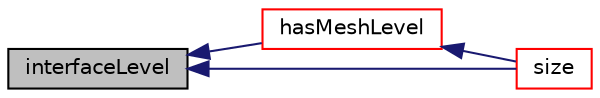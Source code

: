 digraph "interfaceLevel"
{
  bgcolor="transparent";
  edge [fontname="Helvetica",fontsize="10",labelfontname="Helvetica",labelfontsize="10"];
  node [fontname="Helvetica",fontsize="10",shape=record];
  rankdir="LR";
  Node1 [label="interfaceLevel",height=0.2,width=0.4,color="black", fillcolor="grey75", style="filled", fontcolor="black"];
  Node1 -> Node2 [dir="back",color="midnightblue",fontsize="10",style="solid",fontname="Helvetica"];
  Node2 [label="hasMeshLevel",height=0.2,width=0.4,color="red",URL="$a00906.html#a8ed8fd251f1b51547a4478a0495b8d4f",tooltip="Do we have mesh for given level? "];
  Node2 -> Node3 [dir="back",color="midnightblue",fontsize="10",style="solid",fontname="Helvetica"];
  Node3 [label="size",height=0.2,width=0.4,color="red",URL="$a00906.html#a65cea301e2d6033c43932d12d91c792f"];
  Node1 -> Node3 [dir="back",color="midnightblue",fontsize="10",style="solid",fontname="Helvetica"];
}
